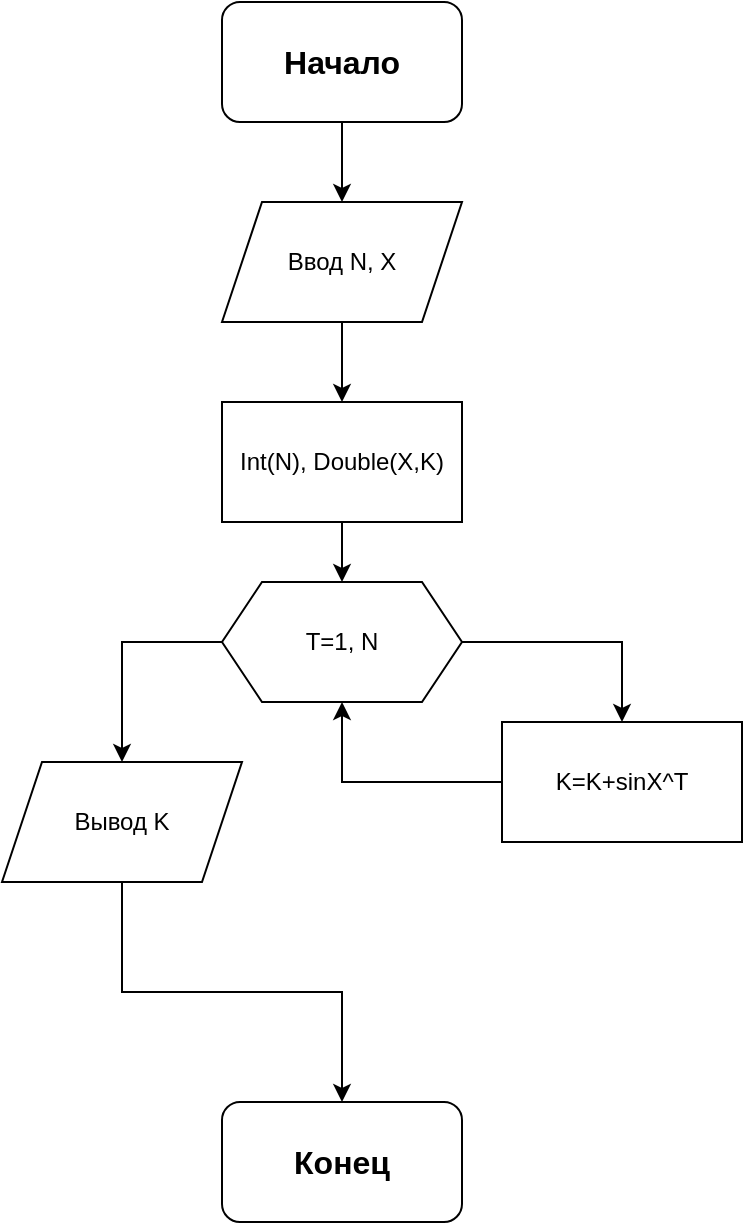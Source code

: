<mxfile version="15.4.0" type="github">
  <diagram id="2f3hTMvwkxvMviOomgdy" name="Page-1">
    <mxGraphModel dx="1230" dy="663" grid="1" gridSize="10" guides="1" tooltips="1" connect="1" arrows="1" fold="1" page="1" pageScale="1" pageWidth="827" pageHeight="1169" math="0" shadow="0">
      <root>
        <mxCell id="0" />
        <mxCell id="1" parent="0" />
        <mxCell id="tZYEgYG8XF2nsFWt3LN--5" style="edgeStyle=orthogonalEdgeStyle;rounded=0;orthogonalLoop=1;jettySize=auto;html=1;entryX=0.5;entryY=0;entryDx=0;entryDy=0;" edge="1" parent="1" source="tZYEgYG8XF2nsFWt3LN--1" target="tZYEgYG8XF2nsFWt3LN--3">
          <mxGeometry relative="1" as="geometry" />
        </mxCell>
        <mxCell id="tZYEgYG8XF2nsFWt3LN--1" value="&lt;font style=&quot;font-size: 16px&quot;&gt;&lt;b&gt;Начало&lt;/b&gt;&lt;/font&gt;" style="rounded=1;whiteSpace=wrap;html=1;" vertex="1" parent="1">
          <mxGeometry x="370" y="140" width="120" height="60" as="geometry" />
        </mxCell>
        <mxCell id="tZYEgYG8XF2nsFWt3LN--2" value="&lt;font style=&quot;font-size: 16px&quot;&gt;&lt;b&gt;Конец&lt;/b&gt;&lt;/font&gt;" style="rounded=1;whiteSpace=wrap;html=1;" vertex="1" parent="1">
          <mxGeometry x="370" y="690" width="120" height="60" as="geometry" />
        </mxCell>
        <mxCell id="tZYEgYG8XF2nsFWt3LN--6" style="edgeStyle=orthogonalEdgeStyle;rounded=0;orthogonalLoop=1;jettySize=auto;html=1;entryX=0.5;entryY=0;entryDx=0;entryDy=0;" edge="1" parent="1" source="tZYEgYG8XF2nsFWt3LN--3" target="tZYEgYG8XF2nsFWt3LN--4">
          <mxGeometry relative="1" as="geometry" />
        </mxCell>
        <mxCell id="tZYEgYG8XF2nsFWt3LN--3" value="Ввод N, X" style="shape=parallelogram;perimeter=parallelogramPerimeter;whiteSpace=wrap;html=1;fixedSize=1;" vertex="1" parent="1">
          <mxGeometry x="370" y="240" width="120" height="60" as="geometry" />
        </mxCell>
        <mxCell id="tZYEgYG8XF2nsFWt3LN--12" style="edgeStyle=orthogonalEdgeStyle;rounded=0;orthogonalLoop=1;jettySize=auto;html=1;entryX=0.5;entryY=0;entryDx=0;entryDy=0;" edge="1" parent="1" source="tZYEgYG8XF2nsFWt3LN--4" target="tZYEgYG8XF2nsFWt3LN--24">
          <mxGeometry relative="1" as="geometry">
            <mxPoint x="430" y="350" as="targetPoint" />
          </mxGeometry>
        </mxCell>
        <mxCell id="tZYEgYG8XF2nsFWt3LN--4" value="Int(N), Double(X,K)" style="rounded=0;whiteSpace=wrap;html=1;" vertex="1" parent="1">
          <mxGeometry x="370" y="340" width="120" height="60" as="geometry" />
        </mxCell>
        <mxCell id="tZYEgYG8XF2nsFWt3LN--26" style="edgeStyle=orthogonalEdgeStyle;rounded=0;orthogonalLoop=1;jettySize=auto;html=1;entryX=0.5;entryY=1;entryDx=0;entryDy=0;" edge="1" parent="1" source="tZYEgYG8XF2nsFWt3LN--9" target="tZYEgYG8XF2nsFWt3LN--24">
          <mxGeometry relative="1" as="geometry" />
        </mxCell>
        <mxCell id="tZYEgYG8XF2nsFWt3LN--9" value="K=K+sinX^T" style="rounded=0;whiteSpace=wrap;html=1;" vertex="1" parent="1">
          <mxGeometry x="510" y="500" width="120" height="60" as="geometry" />
        </mxCell>
        <mxCell id="tZYEgYG8XF2nsFWt3LN--20" style="edgeStyle=orthogonalEdgeStyle;rounded=0;orthogonalLoop=1;jettySize=auto;html=1;entryX=0.5;entryY=0;entryDx=0;entryDy=0;" edge="1" parent="1" source="tZYEgYG8XF2nsFWt3LN--19" target="tZYEgYG8XF2nsFWt3LN--2">
          <mxGeometry relative="1" as="geometry" />
        </mxCell>
        <mxCell id="tZYEgYG8XF2nsFWt3LN--19" value="Вывод K" style="shape=parallelogram;perimeter=parallelogramPerimeter;whiteSpace=wrap;html=1;fixedSize=1;" vertex="1" parent="1">
          <mxGeometry x="260" y="520" width="120" height="60" as="geometry" />
        </mxCell>
        <mxCell id="tZYEgYG8XF2nsFWt3LN--25" style="edgeStyle=orthogonalEdgeStyle;rounded=0;orthogonalLoop=1;jettySize=auto;html=1;entryX=0.5;entryY=0;entryDx=0;entryDy=0;" edge="1" parent="1" source="tZYEgYG8XF2nsFWt3LN--24" target="tZYEgYG8XF2nsFWt3LN--9">
          <mxGeometry relative="1" as="geometry" />
        </mxCell>
        <mxCell id="tZYEgYG8XF2nsFWt3LN--27" style="edgeStyle=orthogonalEdgeStyle;rounded=0;orthogonalLoop=1;jettySize=auto;html=1;entryX=0.5;entryY=0;entryDx=0;entryDy=0;" edge="1" parent="1" source="tZYEgYG8XF2nsFWt3LN--24" target="tZYEgYG8XF2nsFWt3LN--19">
          <mxGeometry relative="1" as="geometry">
            <mxPoint x="310" y="560" as="targetPoint" />
            <Array as="points">
              <mxPoint x="320" y="460" />
            </Array>
          </mxGeometry>
        </mxCell>
        <mxCell id="tZYEgYG8XF2nsFWt3LN--24" value="T=1, N" style="shape=hexagon;perimeter=hexagonPerimeter2;whiteSpace=wrap;html=1;fixedSize=1;" vertex="1" parent="1">
          <mxGeometry x="370" y="430" width="120" height="60" as="geometry" />
        </mxCell>
      </root>
    </mxGraphModel>
  </diagram>
</mxfile>
